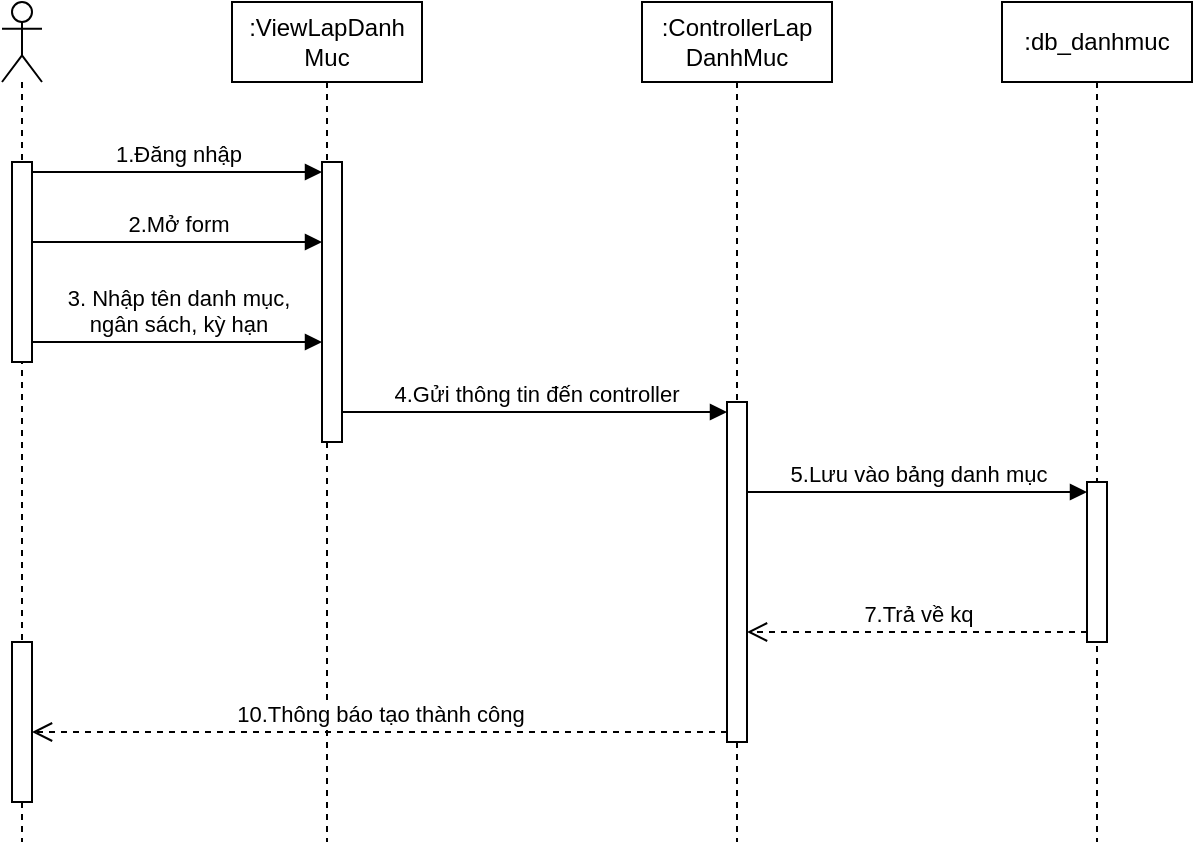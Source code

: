 <mxfile version="26.0.16">
  <diagram name="Page-1" id="Nqb4-_hJpwS22VLIAk9H">
    <mxGraphModel dx="1035" dy="566" grid="1" gridSize="10" guides="1" tooltips="1" connect="1" arrows="1" fold="1" page="1" pageScale="1" pageWidth="850" pageHeight="1100" math="0" shadow="0">
      <root>
        <mxCell id="0" />
        <mxCell id="1" parent="0" />
        <mxCell id="1UYPP20aJdMT9HMQDUuw-1" value="" style="shape=umlLifeline;perimeter=lifelinePerimeter;whiteSpace=wrap;html=1;container=1;dropTarget=0;collapsible=0;recursiveResize=0;outlineConnect=0;portConstraint=eastwest;newEdgeStyle={&quot;curved&quot;:0,&quot;rounded&quot;:0};participant=umlActor;" vertex="1" parent="1">
          <mxGeometry x="210" y="100" width="20" height="420" as="geometry" />
        </mxCell>
        <mxCell id="1UYPP20aJdMT9HMQDUuw-8" value="" style="html=1;points=[[0,0,0,0,5],[0,1,0,0,-5],[1,0,0,0,5],[1,1,0,0,-5]];perimeter=orthogonalPerimeter;outlineConnect=0;targetShapes=umlLifeline;portConstraint=eastwest;newEdgeStyle={&quot;curved&quot;:0,&quot;rounded&quot;:0};" vertex="1" parent="1UYPP20aJdMT9HMQDUuw-1">
          <mxGeometry x="5" y="80" width="10" height="100" as="geometry" />
        </mxCell>
        <mxCell id="1UYPP20aJdMT9HMQDUuw-19" value="" style="html=1;points=[[0,0,0,0,5],[0,1,0,0,-5],[1,0,0,0,5],[1,1,0,0,-5]];perimeter=orthogonalPerimeter;outlineConnect=0;targetShapes=umlLifeline;portConstraint=eastwest;newEdgeStyle={&quot;curved&quot;:0,&quot;rounded&quot;:0};" vertex="1" parent="1UYPP20aJdMT9HMQDUuw-1">
          <mxGeometry x="5" y="320" width="10" height="80" as="geometry" />
        </mxCell>
        <mxCell id="1UYPP20aJdMT9HMQDUuw-2" value=":ViewLapDanh&lt;br&gt;Muc" style="shape=umlLifeline;perimeter=lifelinePerimeter;whiteSpace=wrap;html=1;container=1;dropTarget=0;collapsible=0;recursiveResize=0;outlineConnect=0;portConstraint=eastwest;newEdgeStyle={&quot;curved&quot;:0,&quot;rounded&quot;:0};" vertex="1" parent="1">
          <mxGeometry x="325" y="100" width="95" height="420" as="geometry" />
        </mxCell>
        <mxCell id="1UYPP20aJdMT9HMQDUuw-5" value="" style="html=1;points=[[0,0,0,0,5],[0,1,0,0,-5],[1,0,0,0,5],[1,1,0,0,-5]];perimeter=orthogonalPerimeter;outlineConnect=0;targetShapes=umlLifeline;portConstraint=eastwest;newEdgeStyle={&quot;curved&quot;:0,&quot;rounded&quot;:0};" vertex="1" parent="1UYPP20aJdMT9HMQDUuw-2">
          <mxGeometry x="45" y="80" width="10" height="140" as="geometry" />
        </mxCell>
        <mxCell id="1UYPP20aJdMT9HMQDUuw-3" value=":ControllerLap&lt;br&gt;DanhMuc" style="shape=umlLifeline;perimeter=lifelinePerimeter;whiteSpace=wrap;html=1;container=1;dropTarget=0;collapsible=0;recursiveResize=0;outlineConnect=0;portConstraint=eastwest;newEdgeStyle={&quot;curved&quot;:0,&quot;rounded&quot;:0};" vertex="1" parent="1">
          <mxGeometry x="530" y="100" width="95" height="420" as="geometry" />
        </mxCell>
        <mxCell id="1UYPP20aJdMT9HMQDUuw-15" value="" style="html=1;points=[[0,0,0,0,5],[0,1,0,0,-5],[1,0,0,0,5],[1,1,0,0,-5]];perimeter=orthogonalPerimeter;outlineConnect=0;targetShapes=umlLifeline;portConstraint=eastwest;newEdgeStyle={&quot;curved&quot;:0,&quot;rounded&quot;:0};" vertex="1" parent="1UYPP20aJdMT9HMQDUuw-3">
          <mxGeometry x="42.5" y="200" width="10" height="170" as="geometry" />
        </mxCell>
        <mxCell id="1UYPP20aJdMT9HMQDUuw-4" value=":db_danhmuc" style="shape=umlLifeline;perimeter=lifelinePerimeter;whiteSpace=wrap;html=1;container=1;dropTarget=0;collapsible=0;recursiveResize=0;outlineConnect=0;portConstraint=eastwest;newEdgeStyle={&quot;curved&quot;:0,&quot;rounded&quot;:0};" vertex="1" parent="1">
          <mxGeometry x="710" y="100" width="95" height="420" as="geometry" />
        </mxCell>
        <mxCell id="1UYPP20aJdMT9HMQDUuw-12" value="" style="html=1;points=[[0,0,0,0,5],[0,1,0,0,-5],[1,0,0,0,5],[1,1,0,0,-5]];perimeter=orthogonalPerimeter;outlineConnect=0;targetShapes=umlLifeline;portConstraint=eastwest;newEdgeStyle={&quot;curved&quot;:0,&quot;rounded&quot;:0};" vertex="1" parent="1UYPP20aJdMT9HMQDUuw-4">
          <mxGeometry x="42.5" y="240" width="10" height="80" as="geometry" />
        </mxCell>
        <mxCell id="1UYPP20aJdMT9HMQDUuw-6" value="1.Đăng nhập" style="html=1;verticalAlign=bottom;endArrow=block;curved=0;rounded=0;entryX=0;entryY=0;entryDx=0;entryDy=5;" edge="1" target="1UYPP20aJdMT9HMQDUuw-5" parent="1" source="1UYPP20aJdMT9HMQDUuw-8">
          <mxGeometry relative="1" as="geometry">
            <mxPoint x="300" y="185" as="sourcePoint" />
          </mxGeometry>
        </mxCell>
        <mxCell id="1UYPP20aJdMT9HMQDUuw-9" value="2.Mở form" style="html=1;verticalAlign=bottom;endArrow=block;curved=0;rounded=0;" edge="1" parent="1" source="1UYPP20aJdMT9HMQDUuw-8">
          <mxGeometry relative="1" as="geometry">
            <mxPoint x="240" y="220" as="sourcePoint" />
            <mxPoint x="370" y="220" as="targetPoint" />
          </mxGeometry>
        </mxCell>
        <mxCell id="1UYPP20aJdMT9HMQDUuw-10" value="3. Nhập tên danh mục,&lt;div&gt;ngân sách, kỳ hạn&lt;/div&gt;" style="html=1;verticalAlign=bottom;endArrow=block;curved=0;rounded=0;" edge="1" parent="1">
          <mxGeometry relative="1" as="geometry">
            <mxPoint x="225" y="270" as="sourcePoint" />
            <mxPoint x="370" y="270" as="targetPoint" />
          </mxGeometry>
        </mxCell>
        <mxCell id="1UYPP20aJdMT9HMQDUuw-16" value="4.Gửi thông tin đến controller" style="html=1;verticalAlign=bottom;endArrow=block;curved=0;rounded=0;entryX=0;entryY=0;entryDx=0;entryDy=5;" edge="1" target="1UYPP20aJdMT9HMQDUuw-15" parent="1" source="1UYPP20aJdMT9HMQDUuw-5">
          <mxGeometry relative="1" as="geometry">
            <mxPoint x="503" y="305" as="sourcePoint" />
          </mxGeometry>
        </mxCell>
        <mxCell id="1UYPP20aJdMT9HMQDUuw-13" value="5.Lưu vào bảng danh mục" style="html=1;verticalAlign=bottom;endArrow=block;curved=0;rounded=0;entryX=0;entryY=0;entryDx=0;entryDy=5;" edge="1" target="1UYPP20aJdMT9HMQDUuw-12" parent="1" source="1UYPP20aJdMT9HMQDUuw-15">
          <mxGeometry relative="1" as="geometry">
            <mxPoint x="680" y="305" as="sourcePoint" />
          </mxGeometry>
        </mxCell>
        <mxCell id="1UYPP20aJdMT9HMQDUuw-14" value="7.Trả về kq" style="html=1;verticalAlign=bottom;endArrow=open;dashed=1;endSize=8;curved=0;rounded=0;exitX=0;exitY=1;exitDx=0;exitDy=-5;" edge="1" source="1UYPP20aJdMT9HMQDUuw-12" parent="1" target="1UYPP20aJdMT9HMQDUuw-15">
          <mxGeometry relative="1" as="geometry">
            <mxPoint x="680" y="375" as="targetPoint" />
          </mxGeometry>
        </mxCell>
        <mxCell id="1UYPP20aJdMT9HMQDUuw-17" value="10.Thông báo tạo thành công" style="html=1;verticalAlign=bottom;endArrow=open;dashed=1;endSize=8;curved=0;rounded=0;exitX=0;exitY=1;exitDx=0;exitDy=-5;" edge="1" source="1UYPP20aJdMT9HMQDUuw-15" parent="1" target="1UYPP20aJdMT9HMQDUuw-19">
          <mxGeometry relative="1" as="geometry">
            <mxPoint x="270" y="460" as="targetPoint" />
          </mxGeometry>
        </mxCell>
      </root>
    </mxGraphModel>
  </diagram>
</mxfile>
